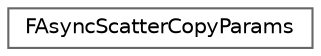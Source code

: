 digraph "Graphical Class Hierarchy"
{
 // INTERACTIVE_SVG=YES
 // LATEX_PDF_SIZE
  bgcolor="transparent";
  edge [fontname=Helvetica,fontsize=10,labelfontname=Helvetica,labelfontsize=10];
  node [fontname=Helvetica,fontsize=10,shape=box,height=0.2,width=0.4];
  rankdir="LR";
  Node0 [id="Node000000",label="FAsyncScatterCopyParams",height=0.2,width=0.4,color="grey40", fillcolor="white", style="filled",URL="$d7/d5a/structFAsyncScatterCopyParams.html",tooltip=" "];
}
